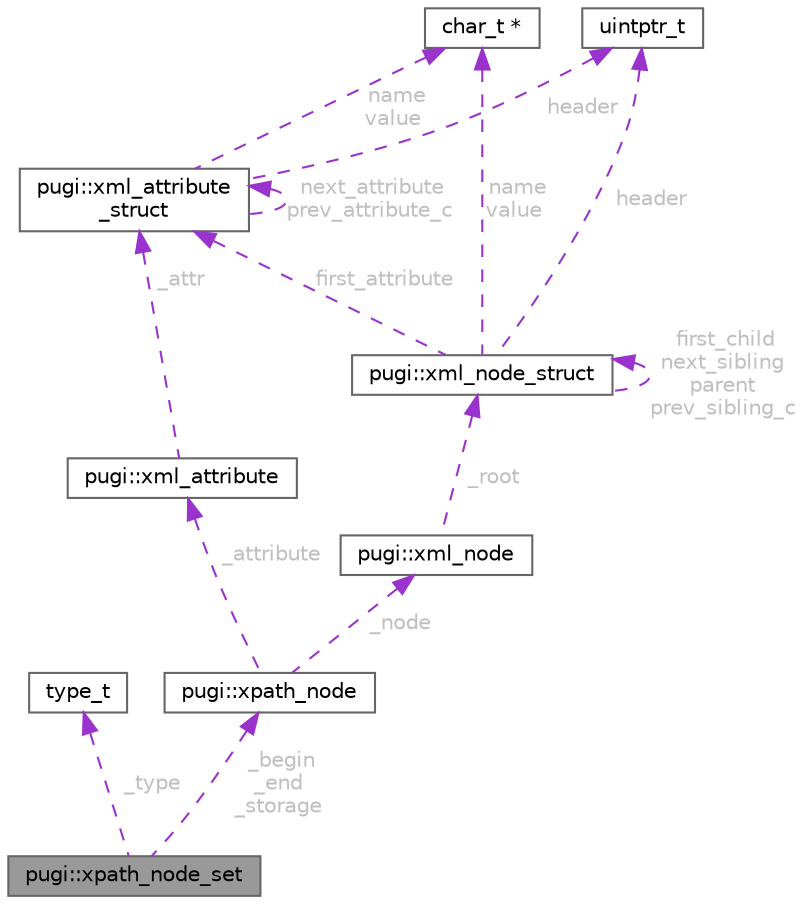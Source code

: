 digraph "pugi::xpath_node_set"
{
 // INTERACTIVE_SVG=YES
 // LATEX_PDF_SIZE
  bgcolor="transparent";
  edge [fontname=Helvetica,fontsize=10,labelfontname=Helvetica,labelfontsize=10];
  node [fontname=Helvetica,fontsize=10,shape=box,height=0.2,width=0.4];
  Node1 [id="Node000001",label="pugi::xpath_node_set",height=0.2,width=0.4,color="gray40", fillcolor="grey60", style="filled", fontcolor="black",tooltip=" "];
  Node2 -> Node1 [id="edge1_Node000001_Node000002",dir="back",color="darkorchid3",style="dashed",tooltip=" ",label=" _type",fontcolor="grey" ];
  Node2 [id="Node000002",label="type_t",height=0.2,width=0.4,color="gray40", fillcolor="white", style="filled",tooltip=" "];
  Node3 -> Node1 [id="edge2_Node000001_Node000003",dir="back",color="darkorchid3",style="dashed",tooltip=" ",label=" _begin\n_end\n_storage",fontcolor="grey" ];
  Node3 [id="Node000003",label="pugi::xpath_node",height=0.2,width=0.4,color="gray40", fillcolor="white", style="filled",URL="$d7/d68/classpugi_1_1xpath__node.html",tooltip=" "];
  Node4 -> Node3 [id="edge3_Node000003_Node000004",dir="back",color="darkorchid3",style="dashed",tooltip=" ",label=" _node",fontcolor="grey" ];
  Node4 [id="Node000004",label="pugi::xml_node",height=0.2,width=0.4,color="gray40", fillcolor="white", style="filled",URL="$db/d65/classpugi_1_1xml__node.html",tooltip=" "];
  Node5 -> Node4 [id="edge4_Node000004_Node000005",dir="back",color="darkorchid3",style="dashed",tooltip=" ",label=" _root",fontcolor="grey" ];
  Node5 [id="Node000005",label="pugi::xml_node_struct",height=0.2,width=0.4,color="gray40", fillcolor="white", style="filled",URL="$d8/d05/structpugi_1_1xml__node__struct.html",tooltip=" "];
  Node6 -> Node5 [id="edge5_Node000005_Node000006",dir="back",color="darkorchid3",style="dashed",tooltip=" ",label=" header",fontcolor="grey" ];
  Node6 [id="Node000006",label="uintptr_t",height=0.2,width=0.4,color="gray40", fillcolor="white", style="filled",tooltip=" "];
  Node7 -> Node5 [id="edge6_Node000005_Node000007",dir="back",color="darkorchid3",style="dashed",tooltip=" ",label=" name\nvalue",fontcolor="grey" ];
  Node7 [id="Node000007",label="char_t *",height=0.2,width=0.4,color="gray40", fillcolor="white", style="filled",tooltip=" "];
  Node5 -> Node5 [id="edge7_Node000005_Node000005",dir="back",color="darkorchid3",style="dashed",tooltip=" ",label=" first_child\nnext_sibling\nparent\nprev_sibling_c",fontcolor="grey" ];
  Node8 -> Node5 [id="edge8_Node000005_Node000008",dir="back",color="darkorchid3",style="dashed",tooltip=" ",label=" first_attribute",fontcolor="grey" ];
  Node8 [id="Node000008",label="pugi::xml_attribute\l_struct",height=0.2,width=0.4,color="gray40", fillcolor="white", style="filled",URL="$df/da1/structpugi_1_1xml__attribute__struct.html",tooltip=" "];
  Node6 -> Node8 [id="edge9_Node000008_Node000006",dir="back",color="darkorchid3",style="dashed",tooltip=" ",label=" header",fontcolor="grey" ];
  Node7 -> Node8 [id="edge10_Node000008_Node000007",dir="back",color="darkorchid3",style="dashed",tooltip=" ",label=" name\nvalue",fontcolor="grey" ];
  Node8 -> Node8 [id="edge11_Node000008_Node000008",dir="back",color="darkorchid3",style="dashed",tooltip=" ",label=" next_attribute\nprev_attribute_c",fontcolor="grey" ];
  Node9 -> Node3 [id="edge12_Node000003_Node000009",dir="back",color="darkorchid3",style="dashed",tooltip=" ",label=" _attribute",fontcolor="grey" ];
  Node9 [id="Node000009",label="pugi::xml_attribute",height=0.2,width=0.4,color="gray40", fillcolor="white", style="filled",URL="$de/d7c/classpugi_1_1xml__attribute.html",tooltip=" "];
  Node8 -> Node9 [id="edge13_Node000009_Node000008",dir="back",color="darkorchid3",style="dashed",tooltip=" ",label=" _attr",fontcolor="grey" ];
}
